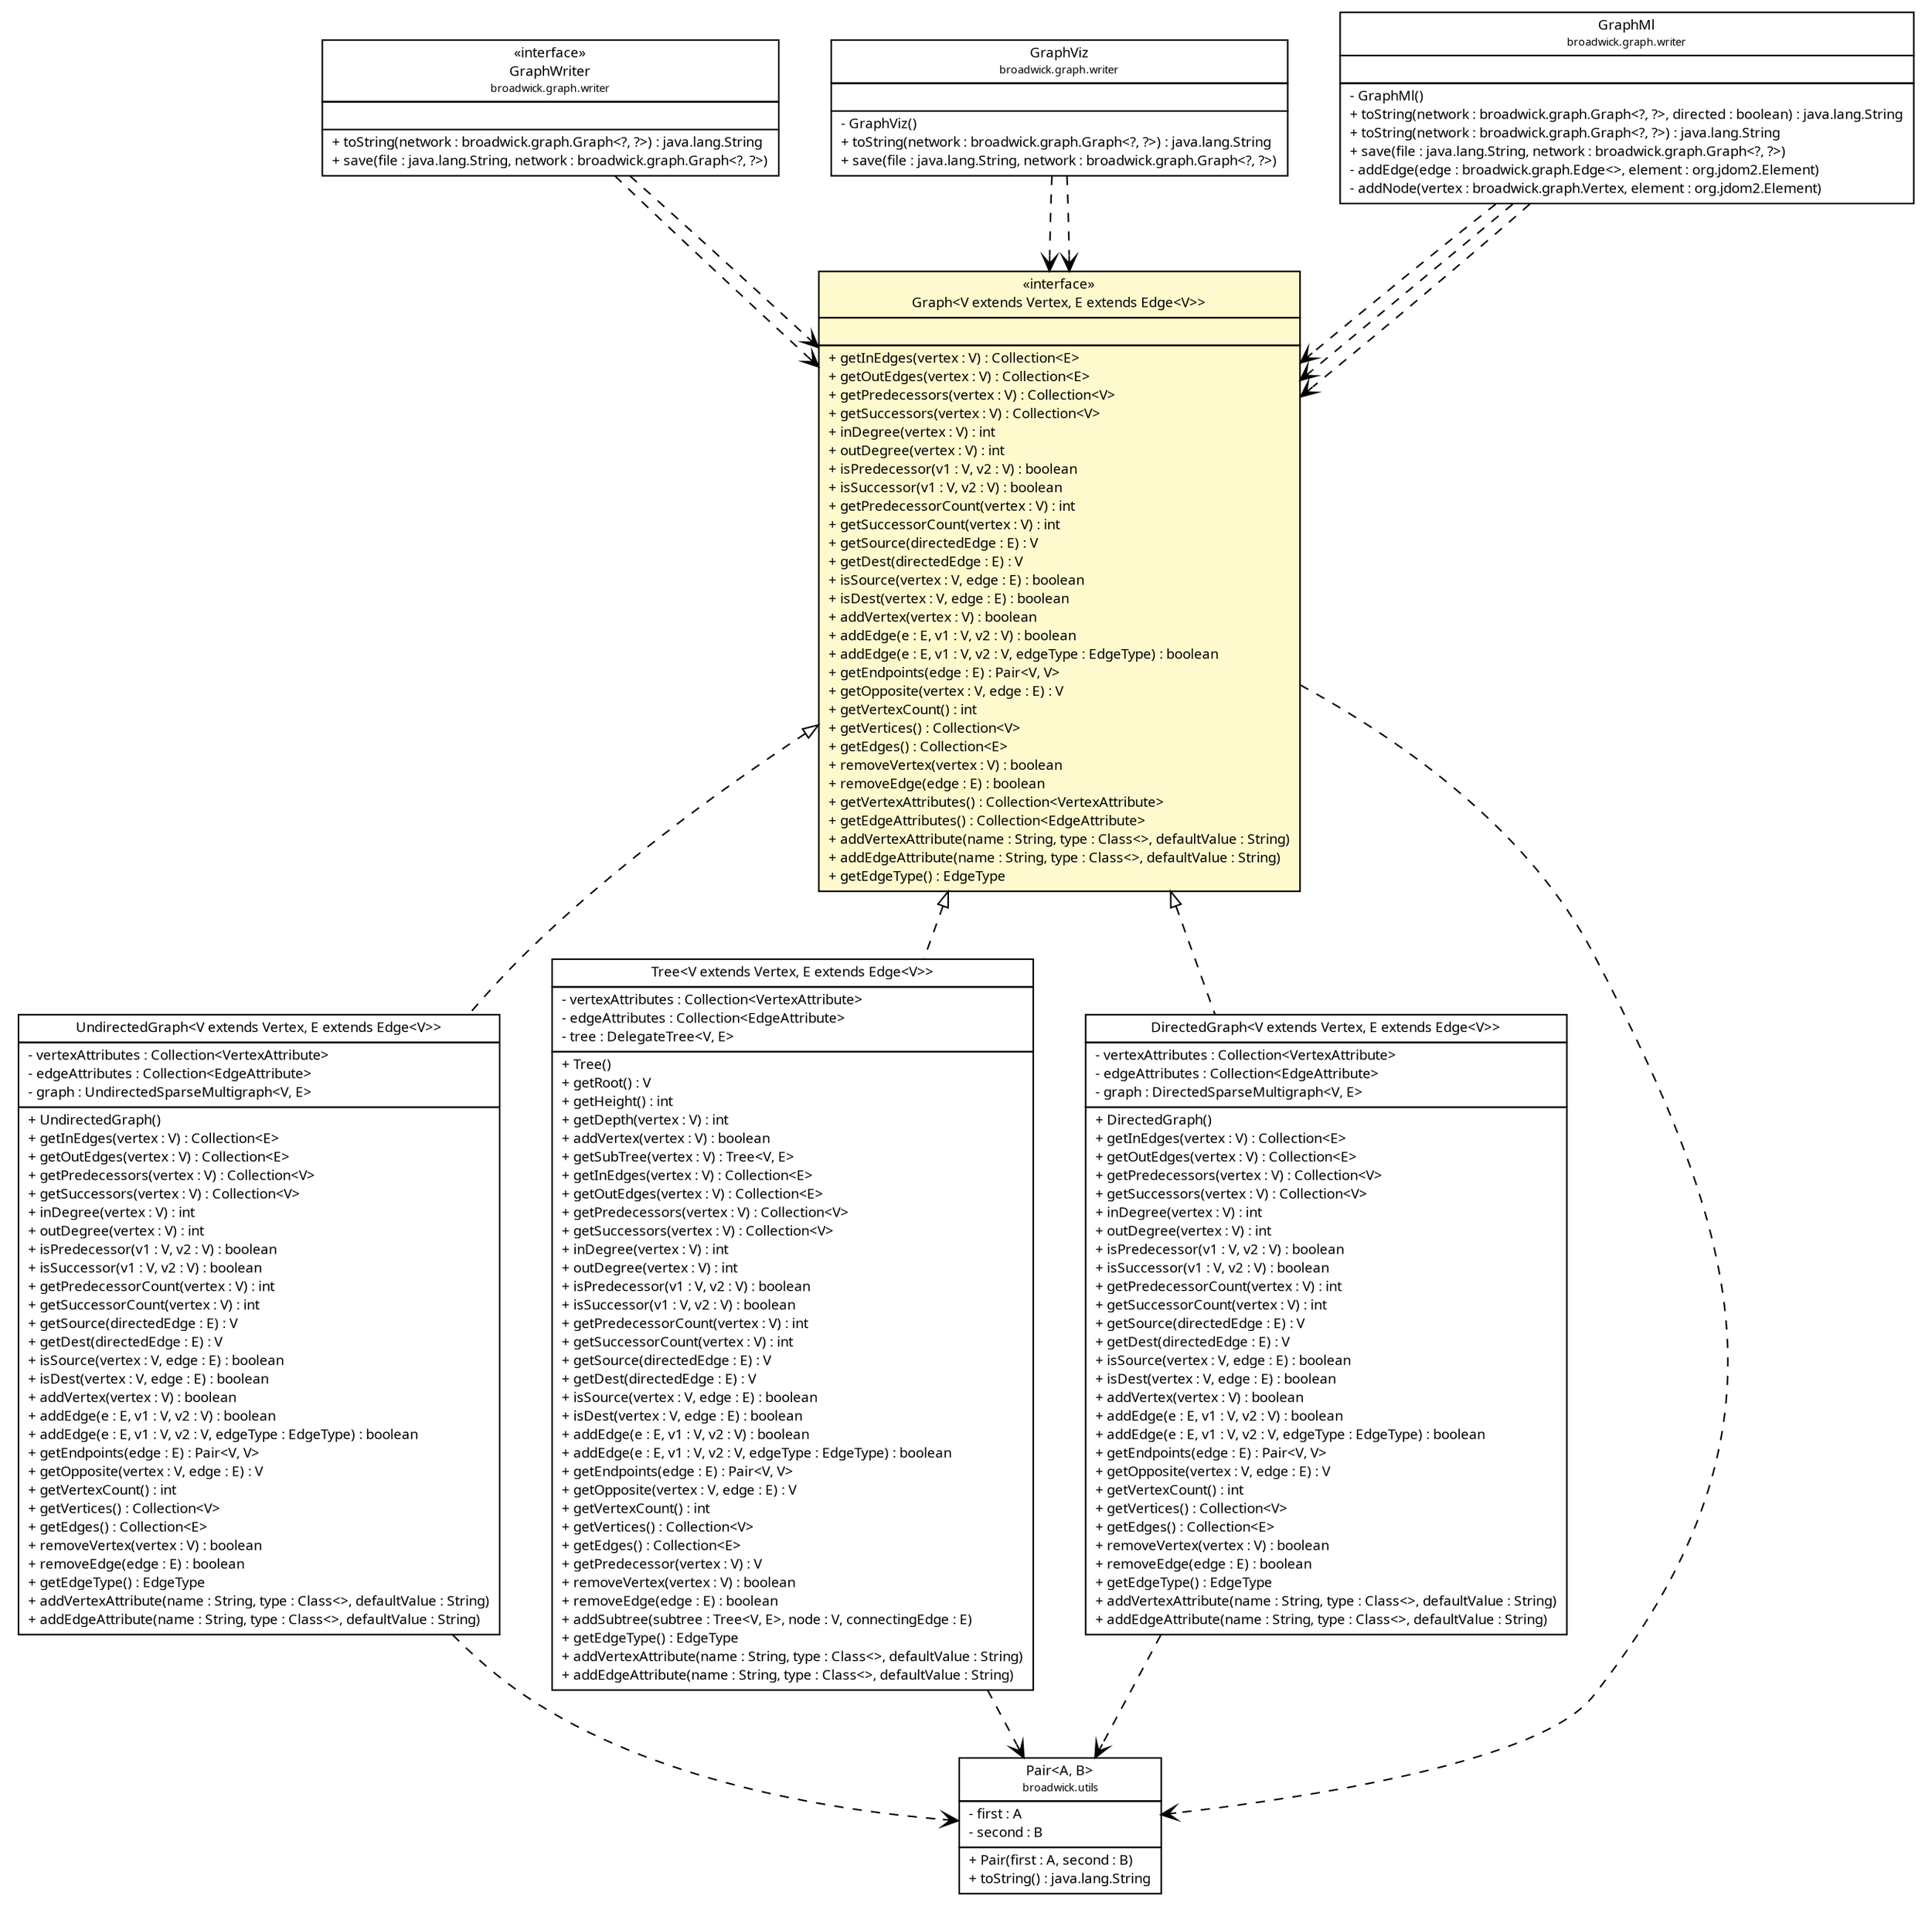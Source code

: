 #!/usr/local/bin/dot
#
# Class diagram 
# Generated by UMLGraph version R5_6 (http://www.umlgraph.org/)
#

digraph G {
	edge [fontname="Trebuchet MS",fontsize=10,labelfontname="Trebuchet MS",labelfontsize=10];
	node [fontname="Trebuchet MS",fontsize=10,shape=plaintext];
	nodesep=0.25;
	ranksep=0.5;
	// broadwick.graph.UndirectedGraph<V extends broadwick.graph.Vertex, E extends broadwick.graph.Edge<V>>
	c11256 [label=<<table title="broadwick.graph.UndirectedGraph" border="0" cellborder="1" cellspacing="0" cellpadding="2" port="p" href="./UndirectedGraph.html">
		<tr><td><table border="0" cellspacing="0" cellpadding="1">
<tr><td align="center" balign="center"><font face="Trebuchet MS"> UndirectedGraph&lt;V extends Vertex, E extends Edge&lt;V&gt;&gt; </font></td></tr>
		</table></td></tr>
		<tr><td><table border="0" cellspacing="0" cellpadding="1">
<tr><td align="left" balign="left"> - vertexAttributes : Collection&lt;VertexAttribute&gt; </td></tr>
<tr><td align="left" balign="left"> - edgeAttributes : Collection&lt;EdgeAttribute&gt; </td></tr>
<tr><td align="left" balign="left"> - graph : UndirectedSparseMultigraph&lt;V, E&gt; </td></tr>
		</table></td></tr>
		<tr><td><table border="0" cellspacing="0" cellpadding="1">
<tr><td align="left" balign="left"> + UndirectedGraph() </td></tr>
<tr><td align="left" balign="left"> + getInEdges(vertex : V) : Collection&lt;E&gt; </td></tr>
<tr><td align="left" balign="left"> + getOutEdges(vertex : V) : Collection&lt;E&gt; </td></tr>
<tr><td align="left" balign="left"> + getPredecessors(vertex : V) : Collection&lt;V&gt; </td></tr>
<tr><td align="left" balign="left"> + getSuccessors(vertex : V) : Collection&lt;V&gt; </td></tr>
<tr><td align="left" balign="left"> + inDegree(vertex : V) : int </td></tr>
<tr><td align="left" balign="left"> + outDegree(vertex : V) : int </td></tr>
<tr><td align="left" balign="left"> + isPredecessor(v1 : V, v2 : V) : boolean </td></tr>
<tr><td align="left" balign="left"> + isSuccessor(v1 : V, v2 : V) : boolean </td></tr>
<tr><td align="left" balign="left"> + getPredecessorCount(vertex : V) : int </td></tr>
<tr><td align="left" balign="left"> + getSuccessorCount(vertex : V) : int </td></tr>
<tr><td align="left" balign="left"> + getSource(directedEdge : E) : V </td></tr>
<tr><td align="left" balign="left"> + getDest(directedEdge : E) : V </td></tr>
<tr><td align="left" balign="left"> + isSource(vertex : V, edge : E) : boolean </td></tr>
<tr><td align="left" balign="left"> + isDest(vertex : V, edge : E) : boolean </td></tr>
<tr><td align="left" balign="left"> + addVertex(vertex : V) : boolean </td></tr>
<tr><td align="left" balign="left"> + addEdge(e : E, v1 : V, v2 : V) : boolean </td></tr>
<tr><td align="left" balign="left"> + addEdge(e : E, v1 : V, v2 : V, edgeType : EdgeType) : boolean </td></tr>
<tr><td align="left" balign="left"> + getEndpoints(edge : E) : Pair&lt;V, V&gt; </td></tr>
<tr><td align="left" balign="left"> + getOpposite(vertex : V, edge : E) : V </td></tr>
<tr><td align="left" balign="left"> + getVertexCount() : int </td></tr>
<tr><td align="left" balign="left"> + getVertices() : Collection&lt;V&gt; </td></tr>
<tr><td align="left" balign="left"> + getEdges() : Collection&lt;E&gt; </td></tr>
<tr><td align="left" balign="left"> + removeVertex(vertex : V) : boolean </td></tr>
<tr><td align="left" balign="left"> + removeEdge(edge : E) : boolean </td></tr>
<tr><td align="left" balign="left"> + getEdgeType() : EdgeType </td></tr>
<tr><td align="left" balign="left"> + addVertexAttribute(name : String, type : Class&lt;&gt;, defaultValue : String) </td></tr>
<tr><td align="left" balign="left"> + addEdgeAttribute(name : String, type : Class&lt;&gt;, defaultValue : String) </td></tr>
		</table></td></tr>
		</table>>, URL="./UndirectedGraph.html", fontname="Trebuchet MS", fontcolor="black", fontsize=9.0];
	// broadwick.graph.Tree<V extends broadwick.graph.Vertex, E extends broadwick.graph.Edge<V>>
	c11257 [label=<<table title="broadwick.graph.Tree" border="0" cellborder="1" cellspacing="0" cellpadding="2" port="p" href="./Tree.html">
		<tr><td><table border="0" cellspacing="0" cellpadding="1">
<tr><td align="center" balign="center"><font face="Trebuchet MS"> Tree&lt;V extends Vertex, E extends Edge&lt;V&gt;&gt; </font></td></tr>
		</table></td></tr>
		<tr><td><table border="0" cellspacing="0" cellpadding="1">
<tr><td align="left" balign="left"> - vertexAttributes : Collection&lt;VertexAttribute&gt; </td></tr>
<tr><td align="left" balign="left"> - edgeAttributes : Collection&lt;EdgeAttribute&gt; </td></tr>
<tr><td align="left" balign="left"> - tree : DelegateTree&lt;V, E&gt; </td></tr>
		</table></td></tr>
		<tr><td><table border="0" cellspacing="0" cellpadding="1">
<tr><td align="left" balign="left"> + Tree() </td></tr>
<tr><td align="left" balign="left"> + getRoot() : V </td></tr>
<tr><td align="left" balign="left"> + getHeight() : int </td></tr>
<tr><td align="left" balign="left"> + getDepth(vertex : V) : int </td></tr>
<tr><td align="left" balign="left"> + addVertex(vertex : V) : boolean </td></tr>
<tr><td align="left" balign="left"> + getSubTree(vertex : V) : Tree&lt;V, E&gt; </td></tr>
<tr><td align="left" balign="left"> + getInEdges(vertex : V) : Collection&lt;E&gt; </td></tr>
<tr><td align="left" balign="left"> + getOutEdges(vertex : V) : Collection&lt;E&gt; </td></tr>
<tr><td align="left" balign="left"> + getPredecessors(vertex : V) : Collection&lt;V&gt; </td></tr>
<tr><td align="left" balign="left"> + getSuccessors(vertex : V) : Collection&lt;V&gt; </td></tr>
<tr><td align="left" balign="left"> + inDegree(vertex : V) : int </td></tr>
<tr><td align="left" balign="left"> + outDegree(vertex : V) : int </td></tr>
<tr><td align="left" balign="left"> + isPredecessor(v1 : V, v2 : V) : boolean </td></tr>
<tr><td align="left" balign="left"> + isSuccessor(v1 : V, v2 : V) : boolean </td></tr>
<tr><td align="left" balign="left"> + getPredecessorCount(vertex : V) : int </td></tr>
<tr><td align="left" balign="left"> + getSuccessorCount(vertex : V) : int </td></tr>
<tr><td align="left" balign="left"> + getSource(directedEdge : E) : V </td></tr>
<tr><td align="left" balign="left"> + getDest(directedEdge : E) : V </td></tr>
<tr><td align="left" balign="left"> + isSource(vertex : V, edge : E) : boolean </td></tr>
<tr><td align="left" balign="left"> + isDest(vertex : V, edge : E) : boolean </td></tr>
<tr><td align="left" balign="left"> + addEdge(e : E, v1 : V, v2 : V) : boolean </td></tr>
<tr><td align="left" balign="left"> + addEdge(e : E, v1 : V, v2 : V, edgeType : EdgeType) : boolean </td></tr>
<tr><td align="left" balign="left"> + getEndpoints(edge : E) : Pair&lt;V, V&gt; </td></tr>
<tr><td align="left" balign="left"> + getOpposite(vertex : V, edge : E) : V </td></tr>
<tr><td align="left" balign="left"> + getVertexCount() : int </td></tr>
<tr><td align="left" balign="left"> + getVertices() : Collection&lt;V&gt; </td></tr>
<tr><td align="left" balign="left"> + getEdges() : Collection&lt;E&gt; </td></tr>
<tr><td align="left" balign="left"> + getPredecessor(vertex : V) : V </td></tr>
<tr><td align="left" balign="left"> + removeVertex(vertex : V) : boolean </td></tr>
<tr><td align="left" balign="left"> + removeEdge(edge : E) : boolean </td></tr>
<tr><td align="left" balign="left"> + addSubtree(subtree : Tree&lt;V, E&gt;, node : V, connectingEdge : E) </td></tr>
<tr><td align="left" balign="left"> + getEdgeType() : EdgeType </td></tr>
<tr><td align="left" balign="left"> + addVertexAttribute(name : String, type : Class&lt;&gt;, defaultValue : String) </td></tr>
<tr><td align="left" balign="left"> + addEdgeAttribute(name : String, type : Class&lt;&gt;, defaultValue : String) </td></tr>
		</table></td></tr>
		</table>>, URL="./Tree.html", fontname="Trebuchet MS", fontcolor="black", fontsize=9.0];
	// broadwick.graph.Graph<V extends broadwick.graph.Vertex, E extends broadwick.graph.Edge<V>>
	c11258 [label=<<table title="broadwick.graph.Graph" border="0" cellborder="1" cellspacing="0" cellpadding="2" port="p" bgcolor="lemonChiffon" href="./Graph.html">
		<tr><td><table border="0" cellspacing="0" cellpadding="1">
<tr><td align="center" balign="center"> &#171;interface&#187; </td></tr>
<tr><td align="center" balign="center"><font face="Trebuchet MS"> Graph&lt;V extends Vertex, E extends Edge&lt;V&gt;&gt; </font></td></tr>
		</table></td></tr>
		<tr><td><table border="0" cellspacing="0" cellpadding="1">
<tr><td align="left" balign="left">  </td></tr>
		</table></td></tr>
		<tr><td><table border="0" cellspacing="0" cellpadding="1">
<tr><td align="left" balign="left"> + getInEdges(vertex : V) : Collection&lt;E&gt; </td></tr>
<tr><td align="left" balign="left"> + getOutEdges(vertex : V) : Collection&lt;E&gt; </td></tr>
<tr><td align="left" balign="left"> + getPredecessors(vertex : V) : Collection&lt;V&gt; </td></tr>
<tr><td align="left" balign="left"> + getSuccessors(vertex : V) : Collection&lt;V&gt; </td></tr>
<tr><td align="left" balign="left"> + inDegree(vertex : V) : int </td></tr>
<tr><td align="left" balign="left"> + outDegree(vertex : V) : int </td></tr>
<tr><td align="left" balign="left"> + isPredecessor(v1 : V, v2 : V) : boolean </td></tr>
<tr><td align="left" balign="left"> + isSuccessor(v1 : V, v2 : V) : boolean </td></tr>
<tr><td align="left" balign="left"> + getPredecessorCount(vertex : V) : int </td></tr>
<tr><td align="left" balign="left"> + getSuccessorCount(vertex : V) : int </td></tr>
<tr><td align="left" balign="left"> + getSource(directedEdge : E) : V </td></tr>
<tr><td align="left" balign="left"> + getDest(directedEdge : E) : V </td></tr>
<tr><td align="left" balign="left"> + isSource(vertex : V, edge : E) : boolean </td></tr>
<tr><td align="left" balign="left"> + isDest(vertex : V, edge : E) : boolean </td></tr>
<tr><td align="left" balign="left"> + addVertex(vertex : V) : boolean </td></tr>
<tr><td align="left" balign="left"> + addEdge(e : E, v1 : V, v2 : V) : boolean </td></tr>
<tr><td align="left" balign="left"> + addEdge(e : E, v1 : V, v2 : V, edgeType : EdgeType) : boolean </td></tr>
<tr><td align="left" balign="left"> + getEndpoints(edge : E) : Pair&lt;V, V&gt; </td></tr>
<tr><td align="left" balign="left"> + getOpposite(vertex : V, edge : E) : V </td></tr>
<tr><td align="left" balign="left"> + getVertexCount() : int </td></tr>
<tr><td align="left" balign="left"> + getVertices() : Collection&lt;V&gt; </td></tr>
<tr><td align="left" balign="left"> + getEdges() : Collection&lt;E&gt; </td></tr>
<tr><td align="left" balign="left"> + removeVertex(vertex : V) : boolean </td></tr>
<tr><td align="left" balign="left"> + removeEdge(edge : E) : boolean </td></tr>
<tr><td align="left" balign="left"> + getVertexAttributes() : Collection&lt;VertexAttribute&gt; </td></tr>
<tr><td align="left" balign="left"> + getEdgeAttributes() : Collection&lt;EdgeAttribute&gt; </td></tr>
<tr><td align="left" balign="left"> + addVertexAttribute(name : String, type : Class&lt;&gt;, defaultValue : String) </td></tr>
<tr><td align="left" balign="left"> + addEdgeAttribute(name : String, type : Class&lt;&gt;, defaultValue : String) </td></tr>
<tr><td align="left" balign="left"> + getEdgeType() : EdgeType </td></tr>
		</table></td></tr>
		</table>>, URL="./Graph.html", fontname="Trebuchet MS", fontcolor="black", fontsize=9.0];
	// broadwick.graph.DirectedGraph<V extends broadwick.graph.Vertex, E extends broadwick.graph.Edge<V>>
	c11262 [label=<<table title="broadwick.graph.DirectedGraph" border="0" cellborder="1" cellspacing="0" cellpadding="2" port="p" href="./DirectedGraph.html">
		<tr><td><table border="0" cellspacing="0" cellpadding="1">
<tr><td align="center" balign="center"><font face="Trebuchet MS"> DirectedGraph&lt;V extends Vertex, E extends Edge&lt;V&gt;&gt; </font></td></tr>
		</table></td></tr>
		<tr><td><table border="0" cellspacing="0" cellpadding="1">
<tr><td align="left" balign="left"> - vertexAttributes : Collection&lt;VertexAttribute&gt; </td></tr>
<tr><td align="left" balign="left"> - edgeAttributes : Collection&lt;EdgeAttribute&gt; </td></tr>
<tr><td align="left" balign="left"> - graph : DirectedSparseMultigraph&lt;V, E&gt; </td></tr>
		</table></td></tr>
		<tr><td><table border="0" cellspacing="0" cellpadding="1">
<tr><td align="left" balign="left"> + DirectedGraph() </td></tr>
<tr><td align="left" balign="left"> + getInEdges(vertex : V) : Collection&lt;E&gt; </td></tr>
<tr><td align="left" balign="left"> + getOutEdges(vertex : V) : Collection&lt;E&gt; </td></tr>
<tr><td align="left" balign="left"> + getPredecessors(vertex : V) : Collection&lt;V&gt; </td></tr>
<tr><td align="left" balign="left"> + getSuccessors(vertex : V) : Collection&lt;V&gt; </td></tr>
<tr><td align="left" balign="left"> + inDegree(vertex : V) : int </td></tr>
<tr><td align="left" balign="left"> + outDegree(vertex : V) : int </td></tr>
<tr><td align="left" balign="left"> + isPredecessor(v1 : V, v2 : V) : boolean </td></tr>
<tr><td align="left" balign="left"> + isSuccessor(v1 : V, v2 : V) : boolean </td></tr>
<tr><td align="left" balign="left"> + getPredecessorCount(vertex : V) : int </td></tr>
<tr><td align="left" balign="left"> + getSuccessorCount(vertex : V) : int </td></tr>
<tr><td align="left" balign="left"> + getSource(directedEdge : E) : V </td></tr>
<tr><td align="left" balign="left"> + getDest(directedEdge : E) : V </td></tr>
<tr><td align="left" balign="left"> + isSource(vertex : V, edge : E) : boolean </td></tr>
<tr><td align="left" balign="left"> + isDest(vertex : V, edge : E) : boolean </td></tr>
<tr><td align="left" balign="left"> + addVertex(vertex : V) : boolean </td></tr>
<tr><td align="left" balign="left"> + addEdge(e : E, v1 : V, v2 : V) : boolean </td></tr>
<tr><td align="left" balign="left"> + addEdge(e : E, v1 : V, v2 : V, edgeType : EdgeType) : boolean </td></tr>
<tr><td align="left" balign="left"> + getEndpoints(edge : E) : Pair&lt;V, V&gt; </td></tr>
<tr><td align="left" balign="left"> + getOpposite(vertex : V, edge : E) : V </td></tr>
<tr><td align="left" balign="left"> + getVertexCount() : int </td></tr>
<tr><td align="left" balign="left"> + getVertices() : Collection&lt;V&gt; </td></tr>
<tr><td align="left" balign="left"> + getEdges() : Collection&lt;E&gt; </td></tr>
<tr><td align="left" balign="left"> + removeVertex(vertex : V) : boolean </td></tr>
<tr><td align="left" balign="left"> + removeEdge(edge : E) : boolean </td></tr>
<tr><td align="left" balign="left"> + getEdgeType() : EdgeType </td></tr>
<tr><td align="left" balign="left"> + addVertexAttribute(name : String, type : Class&lt;&gt;, defaultValue : String) </td></tr>
<tr><td align="left" balign="left"> + addEdgeAttribute(name : String, type : Class&lt;&gt;, defaultValue : String) </td></tr>
		</table></td></tr>
		</table>>, URL="./DirectedGraph.html", fontname="Trebuchet MS", fontcolor="black", fontsize=9.0];
	// broadwick.graph.writer.GraphWriter
	c11264 [label=<<table title="broadwick.graph.writer.GraphWriter" border="0" cellborder="1" cellspacing="0" cellpadding="2" port="p" href="./writer/GraphWriter.html">
		<tr><td><table border="0" cellspacing="0" cellpadding="1">
<tr><td align="center" balign="center"> &#171;interface&#187; </td></tr>
<tr><td align="center" balign="center"><font face="Trebuchet MS"> GraphWriter </font></td></tr>
<tr><td align="center" balign="center"><font face="Trebuchet MS" point-size="7.0"> broadwick.graph.writer </font></td></tr>
		</table></td></tr>
		<tr><td><table border="0" cellspacing="0" cellpadding="1">
<tr><td align="left" balign="left">  </td></tr>
		</table></td></tr>
		<tr><td><table border="0" cellspacing="0" cellpadding="1">
<tr><td align="left" balign="left"> + toString(network : broadwick.graph.Graph&lt;?, ?&gt;) : java.lang.String </td></tr>
<tr><td align="left" balign="left"> + save(file : java.lang.String, network : broadwick.graph.Graph&lt;?, ?&gt;) </td></tr>
		</table></td></tr>
		</table>>, URL="./writer/GraphWriter.html", fontname="Trebuchet MS", fontcolor="black", fontsize=9.0];
	// broadwick.graph.writer.GraphViz
	c11265 [label=<<table title="broadwick.graph.writer.GraphViz" border="0" cellborder="1" cellspacing="0" cellpadding="2" port="p" href="./writer/GraphViz.html">
		<tr><td><table border="0" cellspacing="0" cellpadding="1">
<tr><td align="center" balign="center"><font face="Trebuchet MS"> GraphViz </font></td></tr>
<tr><td align="center" balign="center"><font face="Trebuchet MS" point-size="7.0"> broadwick.graph.writer </font></td></tr>
		</table></td></tr>
		<tr><td><table border="0" cellspacing="0" cellpadding="1">
<tr><td align="left" balign="left">  </td></tr>
		</table></td></tr>
		<tr><td><table border="0" cellspacing="0" cellpadding="1">
<tr><td align="left" balign="left"> - GraphViz() </td></tr>
<tr><td align="left" balign="left"> + toString(network : broadwick.graph.Graph&lt;?, ?&gt;) : java.lang.String </td></tr>
<tr><td align="left" balign="left"> + save(file : java.lang.String, network : broadwick.graph.Graph&lt;?, ?&gt;) </td></tr>
		</table></td></tr>
		</table>>, URL="./writer/GraphViz.html", fontname="Trebuchet MS", fontcolor="black", fontsize=9.0];
	// broadwick.graph.writer.GraphMl
	c11266 [label=<<table title="broadwick.graph.writer.GraphMl" border="0" cellborder="1" cellspacing="0" cellpadding="2" port="p" href="./writer/GraphMl.html">
		<tr><td><table border="0" cellspacing="0" cellpadding="1">
<tr><td align="center" balign="center"><font face="Trebuchet MS"> GraphMl </font></td></tr>
<tr><td align="center" balign="center"><font face="Trebuchet MS" point-size="7.0"> broadwick.graph.writer </font></td></tr>
		</table></td></tr>
		<tr><td><table border="0" cellspacing="0" cellpadding="1">
<tr><td align="left" balign="left">  </td></tr>
		</table></td></tr>
		<tr><td><table border="0" cellspacing="0" cellpadding="1">
<tr><td align="left" balign="left"> - GraphMl() </td></tr>
<tr><td align="left" balign="left"> + toString(network : broadwick.graph.Graph&lt;?, ?&gt;, directed : boolean) : java.lang.String </td></tr>
<tr><td align="left" balign="left"> + toString(network : broadwick.graph.Graph&lt;?, ?&gt;) : java.lang.String </td></tr>
<tr><td align="left" balign="left"> + save(file : java.lang.String, network : broadwick.graph.Graph&lt;?, ?&gt;) </td></tr>
<tr><td align="left" balign="left"> - addEdge(edge : broadwick.graph.Edge&lt;&gt;, element : org.jdom2.Element) </td></tr>
<tr><td align="left" balign="left"> - addNode(vertex : broadwick.graph.Vertex, element : org.jdom2.Element) </td></tr>
		</table></td></tr>
		</table>>, URL="./writer/GraphMl.html", fontname="Trebuchet MS", fontcolor="black", fontsize=9.0];
	// broadwick.utils.Pair<A, B>
	c11318 [label=<<table title="broadwick.utils.Pair" border="0" cellborder="1" cellspacing="0" cellpadding="2" port="p" href="../utils/Pair.html">
		<tr><td><table border="0" cellspacing="0" cellpadding="1">
<tr><td align="center" balign="center"><font face="Trebuchet MS"> Pair&lt;A, B&gt; </font></td></tr>
<tr><td align="center" balign="center"><font face="Trebuchet MS" point-size="7.0"> broadwick.utils </font></td></tr>
		</table></td></tr>
		<tr><td><table border="0" cellspacing="0" cellpadding="1">
<tr><td align="left" balign="left"> - first : A </td></tr>
<tr><td align="left" balign="left"> - second : B </td></tr>
		</table></td></tr>
		<tr><td><table border="0" cellspacing="0" cellpadding="1">
<tr><td align="left" balign="left"> + Pair(first : A, second : B) </td></tr>
<tr><td align="left" balign="left"> + toString() : java.lang.String </td></tr>
		</table></td></tr>
		</table>>, URL="../utils/Pair.html", fontname="Trebuchet MS", fontcolor="black", fontsize=9.0];
	//broadwick.graph.UndirectedGraph<V extends broadwick.graph.Vertex, E extends broadwick.graph.Edge<V>> implements broadwick.graph.Graph<V extends broadwick.graph.Vertex, E extends broadwick.graph.Edge<V>>
	c11258:p -> c11256:p [dir=back,arrowtail=empty,style=dashed];
	//broadwick.graph.Tree<V extends broadwick.graph.Vertex, E extends broadwick.graph.Edge<V>> implements broadwick.graph.Graph<V extends broadwick.graph.Vertex, E extends broadwick.graph.Edge<V>>
	c11258:p -> c11257:p [dir=back,arrowtail=empty,style=dashed];
	//broadwick.graph.DirectedGraph<V extends broadwick.graph.Vertex, E extends broadwick.graph.Edge<V>> implements broadwick.graph.Graph<V extends broadwick.graph.Vertex, E extends broadwick.graph.Edge<V>>
	c11258:p -> c11262:p [dir=back,arrowtail=empty,style=dashed];
	// broadwick.graph.UndirectedGraph<V extends broadwick.graph.Vertex, E extends broadwick.graph.Edge<V>> DEPEND broadwick.utils.Pair<A, B>
	c11256:p -> c11318:p [taillabel="", label="", headlabel="", fontname="Trebuchet MS", fontcolor="black", fontsize=10.0, color="black", arrowhead=open, style=dashed];
	// broadwick.graph.Tree<V extends broadwick.graph.Vertex, E extends broadwick.graph.Edge<V>> DEPEND broadwick.utils.Pair<A, B>
	c11257:p -> c11318:p [taillabel="", label="", headlabel="", fontname="Trebuchet MS", fontcolor="black", fontsize=10.0, color="black", arrowhead=open, style=dashed];
	// broadwick.graph.Graph<V extends broadwick.graph.Vertex, E extends broadwick.graph.Edge<V>> DEPEND broadwick.utils.Pair<A, B>
	c11258:p -> c11318:p [taillabel="", label="", headlabel="", fontname="Trebuchet MS", fontcolor="black", fontsize=10.0, color="black", arrowhead=open, style=dashed];
	// broadwick.graph.DirectedGraph<V extends broadwick.graph.Vertex, E extends broadwick.graph.Edge<V>> DEPEND broadwick.utils.Pair<A, B>
	c11262:p -> c11318:p [taillabel="", label="", headlabel="", fontname="Trebuchet MS", fontcolor="black", fontsize=10.0, color="black", arrowhead=open, style=dashed];
	// broadwick.graph.writer.GraphWriter DEPEND broadwick.graph.Graph<V extends broadwick.graph.Vertex, E extends broadwick.graph.Edge<V>>
	c11264:p -> c11258:p [taillabel="", label="", headlabel="", fontname="Trebuchet MS", fontcolor="black", fontsize=10.0, color="black", arrowhead=open, style=dashed];
	// broadwick.graph.writer.GraphWriter DEPEND broadwick.graph.Graph<V extends broadwick.graph.Vertex, E extends broadwick.graph.Edge<V>>
	c11264:p -> c11258:p [taillabel="", label="", headlabel="", fontname="Trebuchet MS", fontcolor="black", fontsize=10.0, color="black", arrowhead=open, style=dashed];
	// broadwick.graph.writer.GraphViz DEPEND broadwick.graph.Graph<V extends broadwick.graph.Vertex, E extends broadwick.graph.Edge<V>>
	c11265:p -> c11258:p [taillabel="", label="", headlabel="", fontname="Trebuchet MS", fontcolor="black", fontsize=10.0, color="black", arrowhead=open, style=dashed];
	// broadwick.graph.writer.GraphViz DEPEND broadwick.graph.Graph<V extends broadwick.graph.Vertex, E extends broadwick.graph.Edge<V>>
	c11265:p -> c11258:p [taillabel="", label="", headlabel="", fontname="Trebuchet MS", fontcolor="black", fontsize=10.0, color="black", arrowhead=open, style=dashed];
	// broadwick.graph.writer.GraphMl DEPEND broadwick.graph.Graph<V extends broadwick.graph.Vertex, E extends broadwick.graph.Edge<V>>
	c11266:p -> c11258:p [taillabel="", label="", headlabel="", fontname="Trebuchet MS", fontcolor="black", fontsize=10.0, color="black", arrowhead=open, style=dashed];
	// broadwick.graph.writer.GraphMl DEPEND broadwick.graph.Graph<V extends broadwick.graph.Vertex, E extends broadwick.graph.Edge<V>>
	c11266:p -> c11258:p [taillabel="", label="", headlabel="", fontname="Trebuchet MS", fontcolor="black", fontsize=10.0, color="black", arrowhead=open, style=dashed];
	// broadwick.graph.writer.GraphMl DEPEND broadwick.graph.Graph<V extends broadwick.graph.Vertex, E extends broadwick.graph.Edge<V>>
	c11266:p -> c11258:p [taillabel="", label="", headlabel="", fontname="Trebuchet MS", fontcolor="black", fontsize=10.0, color="black", arrowhead=open, style=dashed];
}

